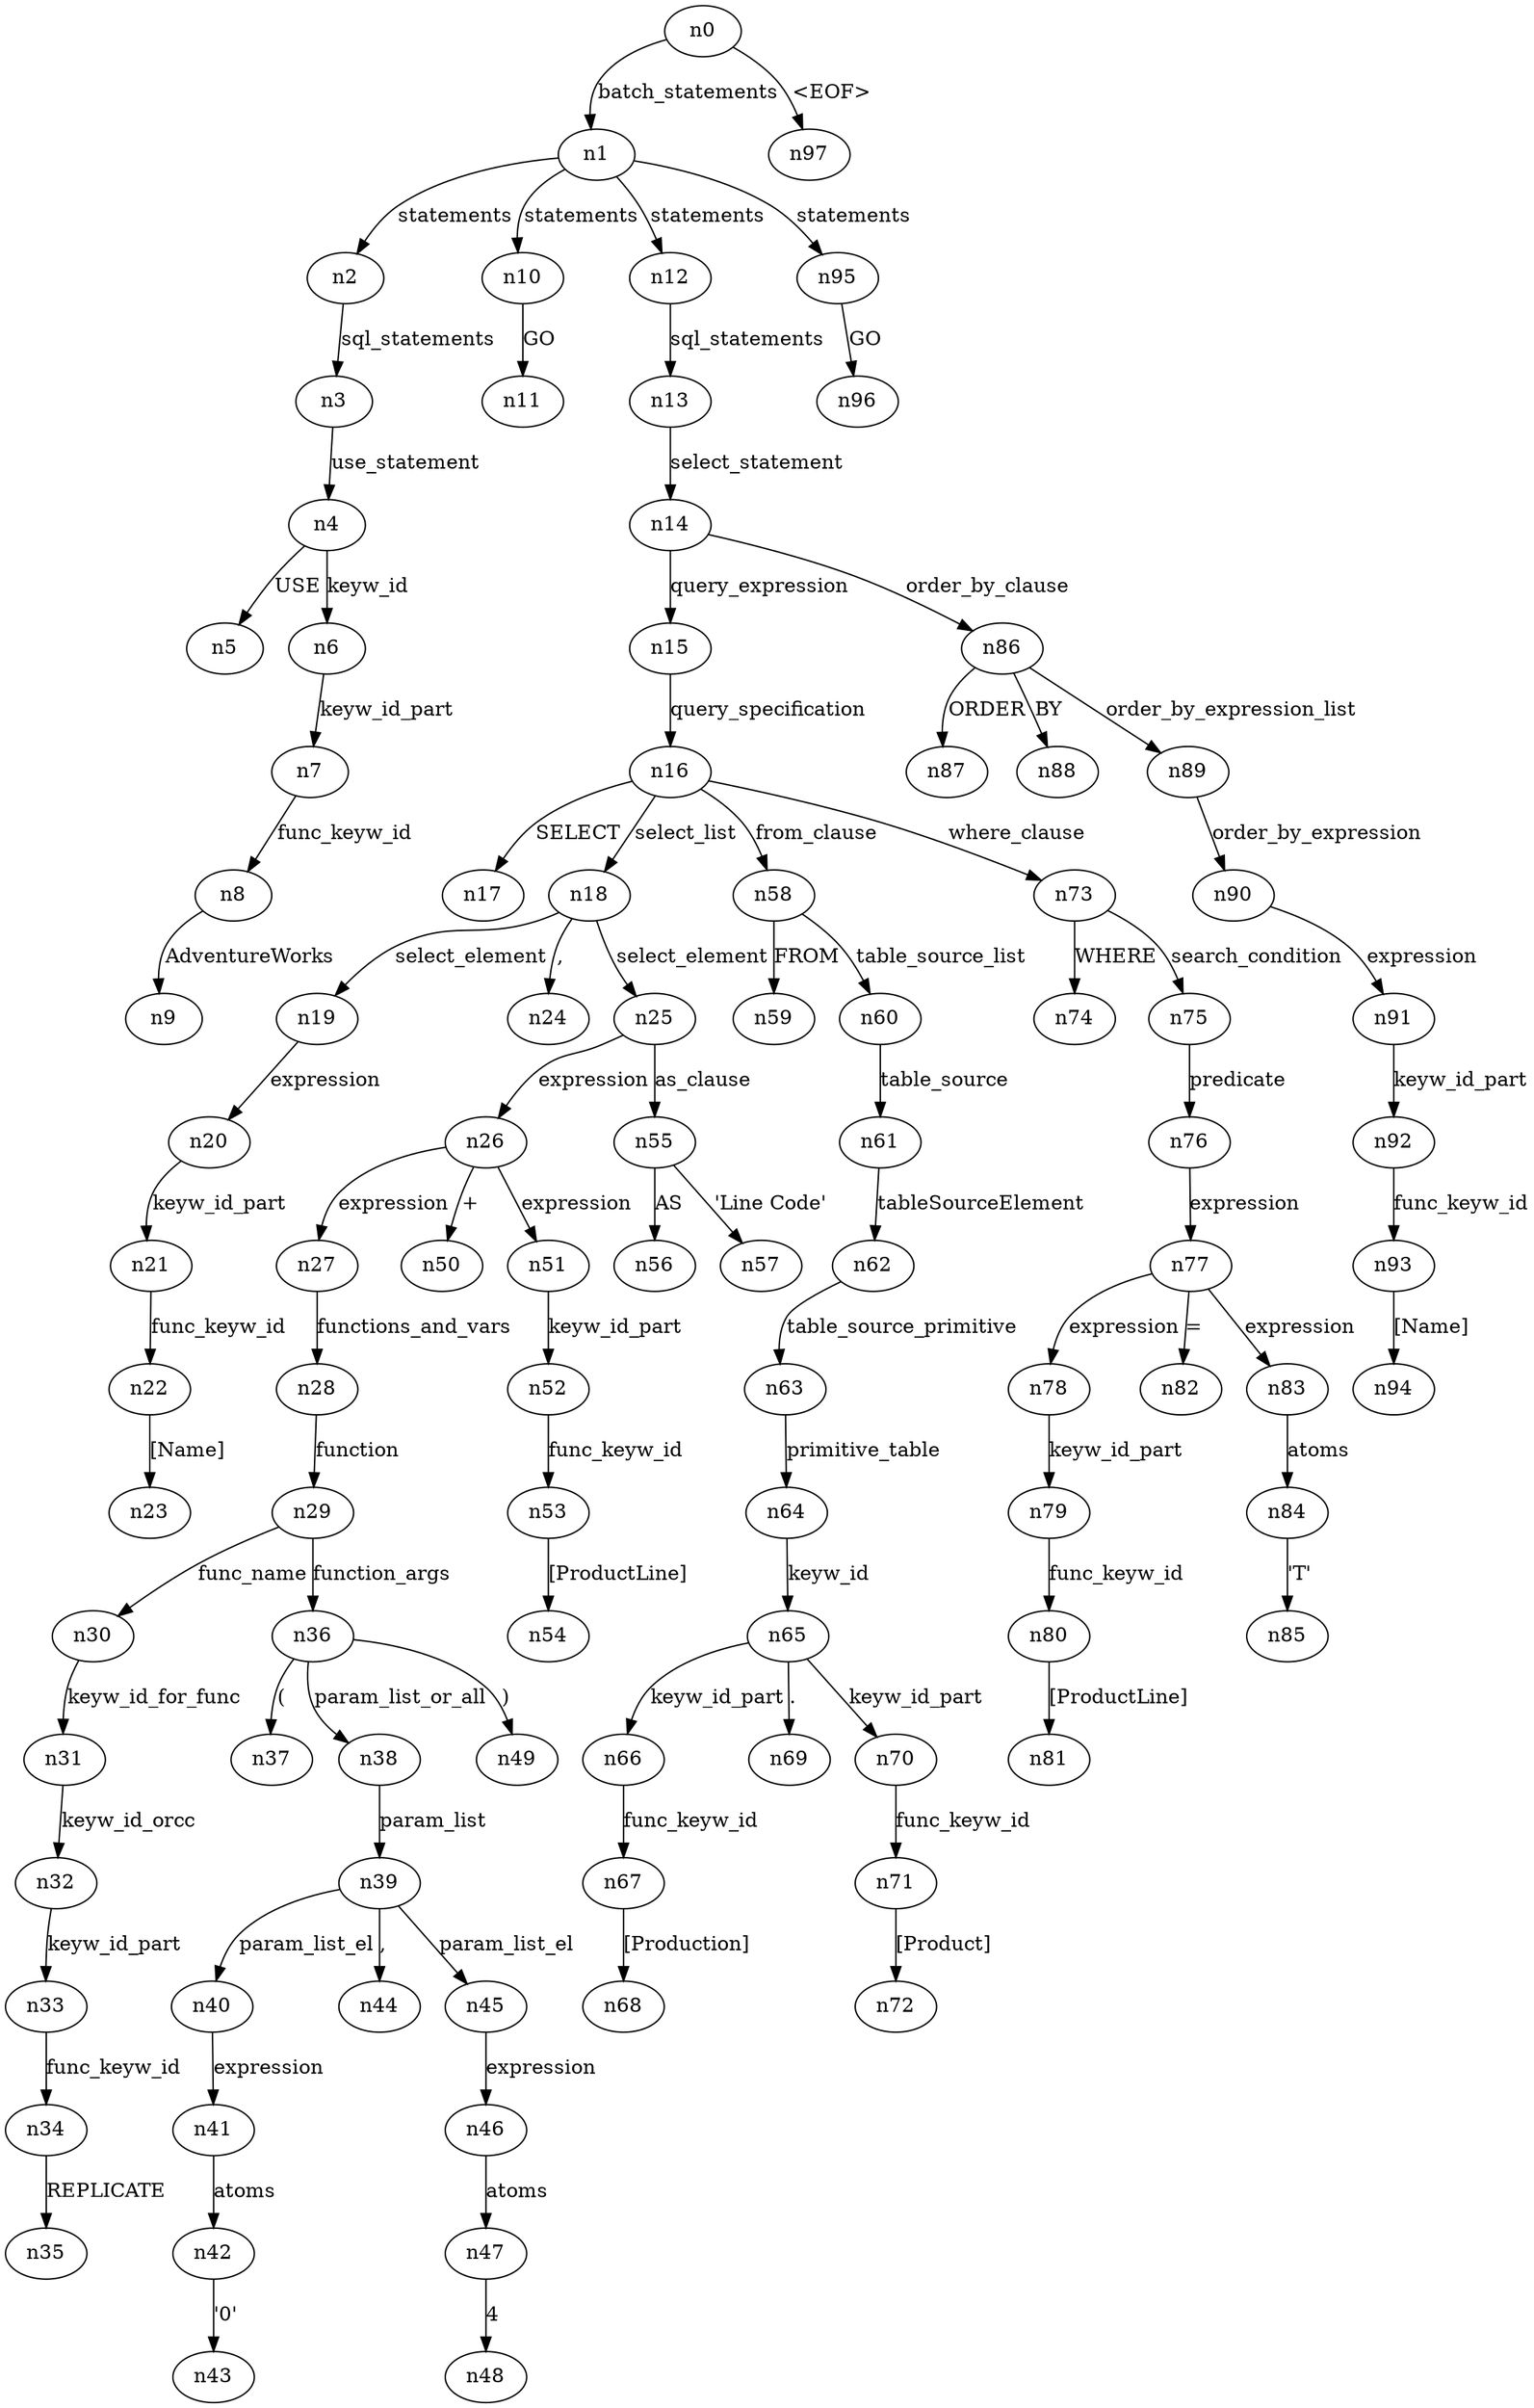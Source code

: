 digraph ParseTree {
  n0 -> n1 [label="batch_statements"];
  n1 -> n2 [label="statements"];
  n2 -> n3 [label="sql_statements"];
  n3 -> n4 [label="use_statement"];
  n4 -> n5 [label="USE"];
  n4 -> n6 [label="keyw_id"];
  n6 -> n7 [label="keyw_id_part"];
  n7 -> n8 [label="func_keyw_id"];
  n8 -> n9 [label="AdventureWorks"];
  n1 -> n10 [label="statements"];
  n10 -> n11 [label="GO"];
  n1 -> n12 [label="statements"];
  n12 -> n13 [label="sql_statements"];
  n13 -> n14 [label="select_statement"];
  n14 -> n15 [label="query_expression"];
  n15 -> n16 [label="query_specification"];
  n16 -> n17 [label="SELECT"];
  n16 -> n18 [label="select_list"];
  n18 -> n19 [label="select_element"];
  n19 -> n20 [label="expression"];
  n20 -> n21 [label="keyw_id_part"];
  n21 -> n22 [label="func_keyw_id"];
  n22 -> n23 [label="[Name]"];
  n18 -> n24 [label=","];
  n18 -> n25 [label="select_element"];
  n25 -> n26 [label="expression"];
  n26 -> n27 [label="expression"];
  n27 -> n28 [label="functions_and_vars"];
  n28 -> n29 [label="function"];
  n29 -> n30 [label="func_name"];
  n30 -> n31 [label="keyw_id_for_func"];
  n31 -> n32 [label="keyw_id_orcc"];
  n32 -> n33 [label="keyw_id_part"];
  n33 -> n34 [label="func_keyw_id"];
  n34 -> n35 [label="REPLICATE"];
  n29 -> n36 [label="function_args"];
  n36 -> n37 [label="("];
  n36 -> n38 [label="param_list_or_all"];
  n38 -> n39 [label="param_list"];
  n39 -> n40 [label="param_list_el"];
  n40 -> n41 [label="expression"];
  n41 -> n42 [label="atoms"];
  n42 -> n43 [label="'0'"];
  n39 -> n44 [label=","];
  n39 -> n45 [label="param_list_el"];
  n45 -> n46 [label="expression"];
  n46 -> n47 [label="atoms"];
  n47 -> n48 [label="4"];
  n36 -> n49 [label=")"];
  n26 -> n50 [label="+"];
  n26 -> n51 [label="expression"];
  n51 -> n52 [label="keyw_id_part"];
  n52 -> n53 [label="func_keyw_id"];
  n53 -> n54 [label="[ProductLine]"];
  n25 -> n55 [label="as_clause"];
  n55 -> n56 [label="AS"];
  n55 -> n57 [label="'Line Code'"];
  n16 -> n58 [label="from_clause"];
  n58 -> n59 [label="FROM"];
  n58 -> n60 [label="table_source_list"];
  n60 -> n61 [label="table_source"];
  n61 -> n62 [label="tableSourceElement"];
  n62 -> n63 [label="table_source_primitive"];
  n63 -> n64 [label="primitive_table"];
  n64 -> n65 [label="keyw_id"];
  n65 -> n66 [label="keyw_id_part"];
  n66 -> n67 [label="func_keyw_id"];
  n67 -> n68 [label="[Production]"];
  n65 -> n69 [label="."];
  n65 -> n70 [label="keyw_id_part"];
  n70 -> n71 [label="func_keyw_id"];
  n71 -> n72 [label="[Product]"];
  n16 -> n73 [label="where_clause"];
  n73 -> n74 [label="WHERE"];
  n73 -> n75 [label="search_condition"];
  n75 -> n76 [label="predicate"];
  n76 -> n77 [label="expression"];
  n77 -> n78 [label="expression"];
  n78 -> n79 [label="keyw_id_part"];
  n79 -> n80 [label="func_keyw_id"];
  n80 -> n81 [label="[ProductLine]"];
  n77 -> n82 [label="="];
  n77 -> n83 [label="expression"];
  n83 -> n84 [label="atoms"];
  n84 -> n85 [label="'T'"];
  n14 -> n86 [label="order_by_clause"];
  n86 -> n87 [label="ORDER"];
  n86 -> n88 [label="BY"];
  n86 -> n89 [label="order_by_expression_list"];
  n89 -> n90 [label="order_by_expression"];
  n90 -> n91 [label="expression"];
  n91 -> n92 [label="keyw_id_part"];
  n92 -> n93 [label="func_keyw_id"];
  n93 -> n94 [label="[Name]"];
  n1 -> n95 [label="statements"];
  n95 -> n96 [label="GO"];
  n0 -> n97 [label="<EOF>"];
}
